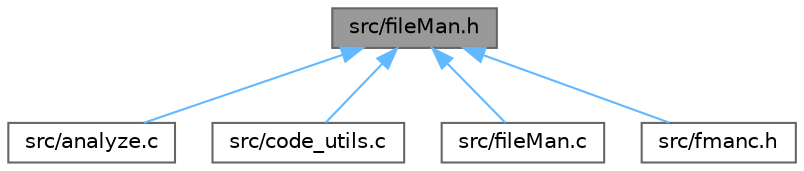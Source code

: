 digraph "src/fileMan.h"
{
 // INTERACTIVE_SVG=YES
 // LATEX_PDF_SIZE
  bgcolor="transparent";
  edge [fontname=Helvetica,fontsize=10,labelfontname=Helvetica,labelfontsize=10];
  node [fontname=Helvetica,fontsize=10,shape=box,height=0.2,width=0.4];
  Node1 [label="src/fileMan.h",height=0.2,width=0.4,color="gray40", fillcolor="grey60", style="filled", fontcolor="black",tooltip="This header contains macro definitions and function declarations that are written in this file."];
  Node1 -> Node2 [dir="back",color="steelblue1",style="solid"];
  Node2 [label="src/analyze.c",height=0.2,width=0.4,color="grey40", fillcolor="white", style="filled",URL="$d7/d93/analyze_8c.html",tooltip=" "];
  Node1 -> Node3 [dir="back",color="steelblue1",style="solid"];
  Node3 [label="src/code_utils.c",height=0.2,width=0.4,color="grey40", fillcolor="white", style="filled",URL="$d2/dfa/code__utils_8c.html",tooltip=" "];
  Node1 -> Node4 [dir="back",color="steelblue1",style="solid"];
  Node4 [label="src/fileMan.c",height=0.2,width=0.4,color="grey40", fillcolor="white", style="filled",URL="$d9/d5a/file_man_8c.html",tooltip=" "];
  Node1 -> Node5 [dir="back",color="steelblue1",style="solid"];
  Node5 [label="src/fmanc.h",height=0.2,width=0.4,color="grey40", fillcolor="white", style="filled",URL="$d5/dc4/fmanc_8h.html",tooltip="This is the main header of the lib, where all of the headers are included."];
}
